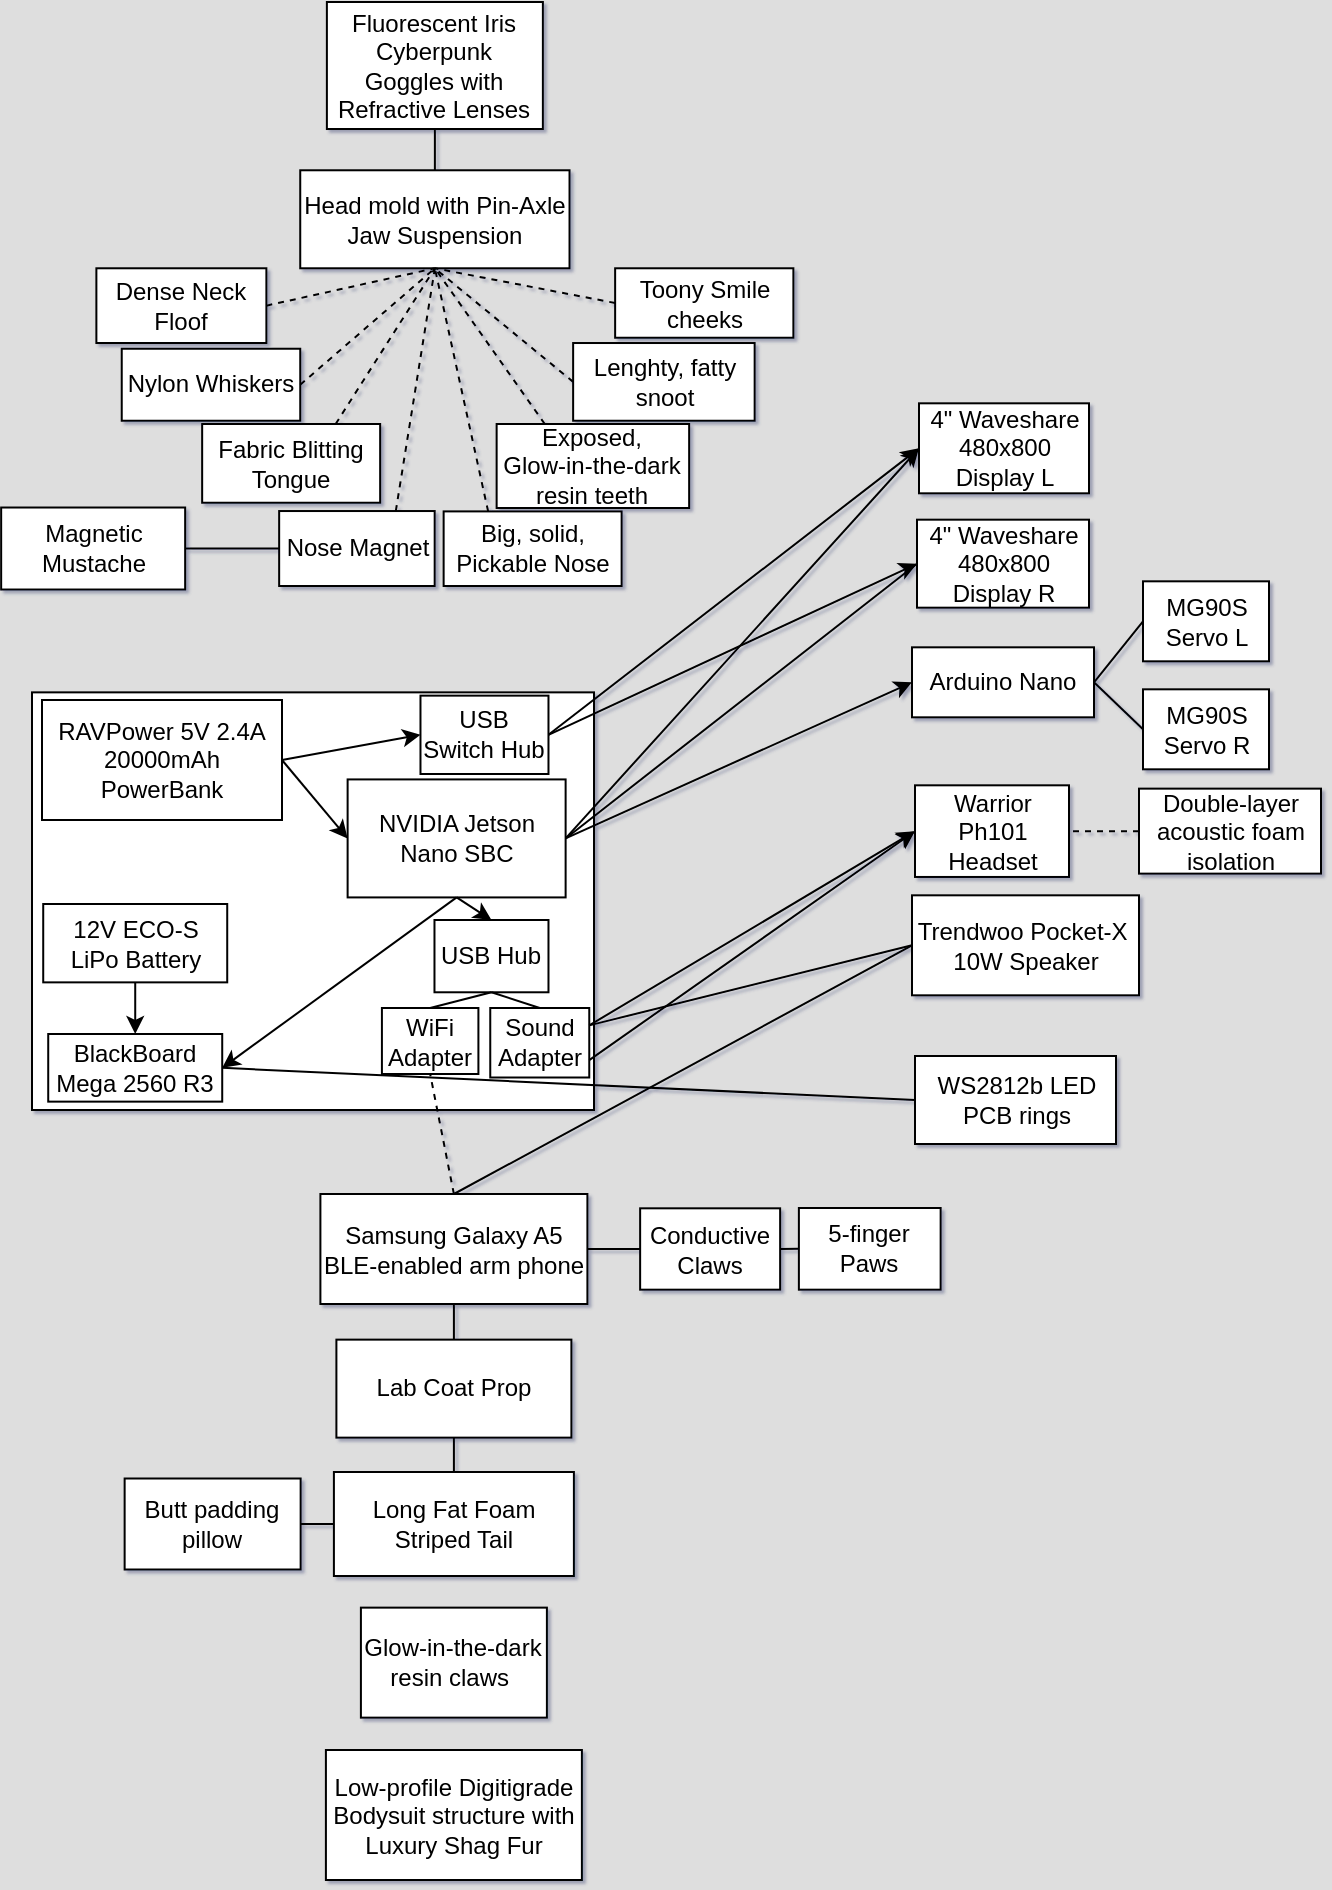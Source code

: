 <mxfile version="13.2.2" type="device"><diagram id="meEQKwicSAwc1KFZT5nb" name="Page-1"><mxGraphModel dx="868" dy="550" grid="0" gridSize="10" guides="1" tooltips="1" connect="1" arrows="1" fold="1" page="1" pageScale="1" pageWidth="827" pageHeight="1169" background="#DEDEDE" math="0" shadow="1"><root><mxCell id="0"/><mxCell id="1" parent="0"/><mxCell id="DGbpkix3uCbMqAGdI3nw-2" value="" style="rounded=0;whiteSpace=wrap;html=1;" parent="1" vertex="1"><mxGeometry x="115" y="427.18" width="281" height="208.82" as="geometry"/></mxCell><mxCell id="sJYIKFFBBBpRVcEcnY1A-2" value="NVIDIA Jetson Nano SBC" style="rounded=0;whiteSpace=wrap;html=1;" parent="1" vertex="1"><mxGeometry x="272.81" y="470.71" width="109" height="59" as="geometry"/></mxCell><mxCell id="sJYIKFFBBBpRVcEcnY1A-4" value="RAVPower 5V 2.4A&lt;br&gt;20000mAh PowerBank" style="rounded=0;whiteSpace=wrap;html=1;" parent="1" vertex="1"><mxGeometry x="120" y="431" width="120" height="60" as="geometry"/></mxCell><mxCell id="MiqG1OLB_oiA9NUDDggW-1" value="Trendwoo Pocket-X&amp;nbsp;&lt;br&gt;10W Speaker" style="rounded=0;whiteSpace=wrap;html=1;" parent="1" vertex="1"><mxGeometry x="555" y="528.66" width="113.5" height="50" as="geometry"/></mxCell><mxCell id="MiqG1OLB_oiA9NUDDggW-14" value="4&quot; Waveshare&lt;br&gt;480x800 Display L" style="rounded=0;whiteSpace=wrap;html=1;" parent="1" vertex="1"><mxGeometry x="558.5" y="282.66" width="85" height="45" as="geometry"/></mxCell><mxCell id="MiqG1OLB_oiA9NUDDggW-16" value="Warrior Ph101 Headset" style="rounded=0;whiteSpace=wrap;html=1;" parent="1" vertex="1"><mxGeometry x="556.5" y="473.66" width="77" height="45.82" as="geometry"/></mxCell><mxCell id="MiqG1OLB_oiA9NUDDggW-20" value="4&quot; Waveshare&lt;br&gt;480x800 Display R" style="rounded=0;whiteSpace=wrap;html=1;" parent="1" vertex="1"><mxGeometry x="557.5" y="340.84" width="86" height="44" as="geometry"/></mxCell><mxCell id="MiqG1OLB_oiA9NUDDggW-31" value="" style="endArrow=classic;html=1;entryX=0;entryY=0.5;entryDx=0;entryDy=0;exitX=1;exitY=0.5;exitDx=0;exitDy=0;" parent="1" source="sJYIKFFBBBpRVcEcnY1A-4" target="sJYIKFFBBBpRVcEcnY1A-2" edge="1"><mxGeometry width="50" height="50" relative="1" as="geometry"><mxPoint x="254.5" y="632.18" as="sourcePoint"/><mxPoint x="181.5" y="716.18" as="targetPoint"/></mxGeometry></mxCell><mxCell id="EwRE9bhfaP1bS0f3p2Km-1" value="Head mold with Pin-Axle Jaw Suspension" style="rounded=0;whiteSpace=wrap;html=1;" parent="1" vertex="1"><mxGeometry x="249.12" y="166.14" width="134.64" height="49" as="geometry"/></mxCell><mxCell id="d74oWjSoeUJaTprNm0ml-1" value="Sound Adapter" style="rounded=0;whiteSpace=wrap;html=1;" parent="1" vertex="1"><mxGeometry x="344.13" y="585.0" width="49.5" height="34.75" as="geometry"/></mxCell><mxCell id="1WqXuKTqIWCNE-_j3OdE-2" value="" style="endArrow=none;html=1;exitX=1;exitY=0.5;exitDx=0;exitDy=0;entryX=0;entryY=0.5;entryDx=0;entryDy=0;" parent="1" source="sJYIKFFBBBpRVcEcnY1A-2" target="MiqG1OLB_oiA9NUDDggW-20" edge="1"><mxGeometry width="50" height="50" relative="1" as="geometry"><mxPoint x="477" y="416" as="sourcePoint"/><mxPoint x="141" y="691" as="targetPoint"/></mxGeometry></mxCell><mxCell id="1WqXuKTqIWCNE-_j3OdE-3" value="" style="endArrow=classic;html=1;exitX=1;exitY=0.5;exitDx=0;exitDy=0;entryX=0;entryY=0.5;entryDx=0;entryDy=0;" parent="1" source="tlnqakFBp3Ho37KXmZqp-1" target="MiqG1OLB_oiA9NUDDggW-20" edge="1"><mxGeometry width="50" height="50" relative="1" as="geometry"><mxPoint x="91" y="741" as="sourcePoint"/><mxPoint x="141" y="691" as="targetPoint"/></mxGeometry></mxCell><mxCell id="Ozhnao1Kgd7wMi6BiEIW-4" value="Low-profile Digitigrade Bodysuit structure with Luxury Shag Fur" style="rounded=0;whiteSpace=wrap;html=1;" parent="1" vertex="1"><mxGeometry x="261.95" y="956" width="128" height="65" as="geometry"/></mxCell><mxCell id="DGbpkix3uCbMqAGdI3nw-13" value="Lab Coat Prop" style="rounded=0;whiteSpace=wrap;html=1;" parent="1" vertex="1"><mxGeometry x="267.2" y="750.82" width="117.5" height="49" as="geometry"/></mxCell><mxCell id="28AcZjOTteZiDZgUOdVm-1" value="" style="endArrow=classic;html=1;exitX=1;exitY=0.25;exitDx=0;exitDy=0;entryX=0;entryY=0.5;entryDx=0;entryDy=0;" parent="1" source="d74oWjSoeUJaTprNm0ml-1" target="MiqG1OLB_oiA9NUDDggW-16" edge="1"><mxGeometry width="50" height="50" relative="1" as="geometry"><mxPoint x="84" y="987.18" as="sourcePoint"/><mxPoint x="134" y="937.18" as="targetPoint"/></mxGeometry></mxCell><mxCell id="sT_HI0OkMNF5smvUSv7Q-1" value="" style="endArrow=classic;html=1;exitX=1;exitY=0.75;exitDx=0;exitDy=0;entryX=0;entryY=0.5;entryDx=0;entryDy=0;" parent="1" source="d74oWjSoeUJaTprNm0ml-1" target="MiqG1OLB_oiA9NUDDggW-16" edge="1"><mxGeometry width="50" height="50" relative="1" as="geometry"><mxPoint x="84" y="1058.18" as="sourcePoint"/><mxPoint x="578" y="568.18" as="targetPoint"/></mxGeometry></mxCell><mxCell id="xB7NIbq1R1IMoygo_GZn-1" value="BlackBoard Mega 2560 R3" style="rounded=0;whiteSpace=wrap;html=1;" parent="1" vertex="1"><mxGeometry x="123.11" y="598" width="87" height="33.82" as="geometry"/></mxCell><mxCell id="xB7NIbq1R1IMoygo_GZn-2" value="" style="endArrow=classic;html=1;exitX=0.5;exitY=1;exitDx=0;exitDy=0;entryX=1;entryY=0.5;entryDx=0;entryDy=0;" parent="1" source="sJYIKFFBBBpRVcEcnY1A-2" target="xB7NIbq1R1IMoygo_GZn-1" edge="1"><mxGeometry width="50" height="50" relative="1" as="geometry"><mxPoint x="82.74" y="980.68" as="sourcePoint"/><mxPoint x="132.74" y="930.68" as="targetPoint"/></mxGeometry></mxCell><mxCell id="xB7NIbq1R1IMoygo_GZn-3" value="" style="endArrow=none;dashed=1;html=1;entryX=1;entryY=0.5;entryDx=0;entryDy=0;exitX=0;exitY=0.5;exitDx=0;exitDy=0;" parent="1" source="xB7NIbq1R1IMoygo_GZn-4" target="MiqG1OLB_oiA9NUDDggW-16" edge="1"><mxGeometry width="50" height="50" relative="1" as="geometry"><mxPoint x="652" y="472.1" as="sourcePoint"/><mxPoint x="94" y="856.1" as="targetPoint"/></mxGeometry></mxCell><mxCell id="xB7NIbq1R1IMoygo_GZn-4" value="Double-layer acoustic foam isolation" style="rounded=0;whiteSpace=wrap;html=1;" parent="1" vertex="1"><mxGeometry x="668.5" y="475.32" width="91" height="42.5" as="geometry"/></mxCell><mxCell id="Nwgi6No1Y5rALYJXFBc9-3" value="WS2812b LED PCB rings" style="rounded=0;whiteSpace=wrap;html=1;" parent="1" vertex="1"><mxGeometry x="556.5" y="609.0" width="100.5" height="44" as="geometry"/></mxCell><mxCell id="Nwgi6No1Y5rALYJXFBc9-7" value="" style="endArrow=none;html=1;entryX=1;entryY=0.5;entryDx=0;entryDy=0;exitX=0;exitY=0.5;exitDx=0;exitDy=0;" parent="1" source="Nwgi6No1Y5rALYJXFBc9-3" target="xB7NIbq1R1IMoygo_GZn-1" edge="1"><mxGeometry width="50" height="50" relative="1" as="geometry"><mxPoint x="33.5" y="899.37" as="sourcePoint"/><mxPoint x="83.5" y="849.37" as="targetPoint"/></mxGeometry></mxCell><mxCell id="SbJKU-Y2Ye1dmVYDqHo5-1" value="Glow-in-the-dark resin claws&amp;nbsp;" style="rounded=0;whiteSpace=wrap;html=1;" parent="1" vertex="1"><mxGeometry x="279.45" y="884.82" width="93" height="55" as="geometry"/></mxCell><mxCell id="H9GIjnEAIh9E3dcZyppp-1" value="Nylon Whiskers" style="rounded=0;whiteSpace=wrap;html=1;" parent="1" vertex="1"><mxGeometry x="159.87" y="255.37" width="89.25" height="36" as="geometry"/></mxCell><mxCell id="G8CKnrLTyZzQH0mxdqqO-1" value="Long Fat Foam Striped Tail" style="rounded=0;whiteSpace=wrap;html=1;" parent="1" vertex="1"><mxGeometry x="265.95" y="817" width="120" height="52" as="geometry"/></mxCell><mxCell id="5ehBXQJCV_ktka_rZLjv-2" value="Fluorescent Iris Cyberpunk &lt;br&gt;Goggles with Refractive Lenses" style="rounded=0;whiteSpace=wrap;html=1;" parent="1" vertex="1"><mxGeometry x="262.44" y="82" width="108" height="63.51" as="geometry"/></mxCell><mxCell id="5ehBXQJCV_ktka_rZLjv-3" value="" style="endArrow=classic;html=1;exitX=1;exitY=0.5;exitDx=0;exitDy=0;entryX=0;entryY=0.5;entryDx=0;entryDy=0;" parent="1" source="sJYIKFFBBBpRVcEcnY1A-2" target="MiqG1OLB_oiA9NUDDggW-14" edge="1"><mxGeometry width="50" height="50" relative="1" as="geometry"><mxPoint x="88" y="1035" as="sourcePoint"/><mxPoint x="138" y="985" as="targetPoint"/></mxGeometry></mxCell><mxCell id="mjT4M5Ip4WEiN_Ukw4vy-4" value="Big, solid, Pickable Nose" style="rounded=0;whiteSpace=wrap;html=1;" parent="1" vertex="1"><mxGeometry x="320.82" y="336.7" width="89" height="37.3" as="geometry"/></mxCell><mxCell id="b1oqq4FJI2QccXOFWXnQ-3" value="" style="endArrow=none;dashed=1;html=1;entryX=0.5;entryY=1;entryDx=0;entryDy=0;exitX=1;exitY=0.5;exitDx=0;exitDy=0;" parent="1" source="H9GIjnEAIh9E3dcZyppp-1" target="EwRE9bhfaP1bS0f3p2Km-1" edge="1"><mxGeometry width="50" height="50" relative="1" as="geometry"><mxPoint x="10.69" y="1033.39" as="sourcePoint"/><mxPoint x="60.69" y="983.39" as="targetPoint"/></mxGeometry></mxCell><mxCell id="b1oqq4FJI2QccXOFWXnQ-6" value="" style="endArrow=none;dashed=1;html=1;entryX=0.5;entryY=1;entryDx=0;entryDy=0;exitX=0.25;exitY=0;exitDx=0;exitDy=0;" parent="1" source="mjT4M5Ip4WEiN_Ukw4vy-4" target="EwRE9bhfaP1bS0f3p2Km-1" edge="1"><mxGeometry width="50" height="50" relative="1" as="geometry"><mxPoint x="316.44" y="332" as="sourcePoint"/><mxPoint x="60.69" y="983.39" as="targetPoint"/></mxGeometry></mxCell><mxCell id="l3iReEpkzlMMZ4JEiKjo-1" value="Arduino Nano" style="rounded=0;whiteSpace=wrap;html=1;" parent="1" vertex="1"><mxGeometry x="555" y="404.66" width="91" height="35" as="geometry"/></mxCell><mxCell id="l3iReEpkzlMMZ4JEiKjo-5" value="" style="endArrow=classic;html=1;exitX=1;exitY=0.5;exitDx=0;exitDy=0;entryX=0;entryY=0.5;entryDx=0;entryDy=0;" parent="1" source="sJYIKFFBBBpRVcEcnY1A-2" target="l3iReEpkzlMMZ4JEiKjo-1" edge="1"><mxGeometry width="50" height="50" relative="1" as="geometry"><mxPoint x="96" y="1075.18" as="sourcePoint"/><mxPoint x="146" y="1025.18" as="targetPoint"/></mxGeometry></mxCell><mxCell id="l3iReEpkzlMMZ4JEiKjo-6" value="MG90S Servo L" style="rounded=0;whiteSpace=wrap;html=1;" parent="1" vertex="1"><mxGeometry x="670.5" y="371.66" width="63" height="40" as="geometry"/></mxCell><mxCell id="l3iReEpkzlMMZ4JEiKjo-7" value="MG90S Servo R" style="rounded=0;whiteSpace=wrap;html=1;" parent="1" vertex="1"><mxGeometry x="670.5" y="425.66" width="63" height="40" as="geometry"/></mxCell><mxCell id="l3iReEpkzlMMZ4JEiKjo-9" value="" style="endArrow=none;html=1;entryX=1;entryY=0.5;entryDx=0;entryDy=0;exitX=0;exitY=0.5;exitDx=0;exitDy=0;" parent="1" source="l3iReEpkzlMMZ4JEiKjo-7" target="l3iReEpkzlMMZ4JEiKjo-1" edge="1"><mxGeometry width="50" height="50" relative="1" as="geometry"><mxPoint x="111" y="1024.66" as="sourcePoint"/><mxPoint x="650" y="423.66" as="targetPoint"/></mxGeometry></mxCell><mxCell id="l3iReEpkzlMMZ4JEiKjo-10" value="" style="endArrow=none;html=1;exitX=1;exitY=0.5;exitDx=0;exitDy=0;entryX=0;entryY=0.5;entryDx=0;entryDy=0;" parent="1" source="l3iReEpkzlMMZ4JEiKjo-1" target="l3iReEpkzlMMZ4JEiKjo-6" edge="1"><mxGeometry width="50" height="50" relative="1" as="geometry"><mxPoint x="654" y="378.48" as="sourcePoint"/><mxPoint x="165" y="929.48" as="targetPoint"/></mxGeometry></mxCell><mxCell id="jllxHu10YHPrvjv_D6Jr-1" value="Exposed, &lt;br&gt;Glow-in-the-dark resin teeth" style="rounded=0;whiteSpace=wrap;html=1;" parent="1" vertex="1"><mxGeometry x="347.32" y="293" width="96.26" height="42" as="geometry"/></mxCell><mxCell id="jllxHu10YHPrvjv_D6Jr-2" value="" style="endArrow=none;dashed=1;html=1;entryX=0.5;entryY=1;entryDx=0;entryDy=0;exitX=0;exitY=0.5;exitDx=0;exitDy=0;" parent="1" source="5JQdDNbhI9t4MgjS91Dg-2" target="EwRE9bhfaP1bS0f3p2Km-1" edge="1"><mxGeometry width="50" height="50" relative="1" as="geometry"><mxPoint x="120.19" y="1016.51" as="sourcePoint"/><mxPoint x="324.19" y="234.51" as="targetPoint"/></mxGeometry></mxCell><mxCell id="1nplpBPKuo-pAkyZSkpJ-1" value="Dense Neck Floof" style="rounded=0;whiteSpace=wrap;html=1;" parent="1" vertex="1"><mxGeometry x="147.19" y="215.14" width="85" height="37.37" as="geometry"/></mxCell><mxCell id="1nplpBPKuo-pAkyZSkpJ-2" value="" style="endArrow=none;dashed=1;html=1;entryX=0.5;entryY=1;entryDx=0;entryDy=0;exitX=1;exitY=0.5;exitDx=0;exitDy=0;" parent="1" source="1nplpBPKuo-pAkyZSkpJ-1" target="EwRE9bhfaP1bS0f3p2Km-1" edge="1"><mxGeometry width="50" height="50" relative="1" as="geometry"><mxPoint x="415.19" y="372.51" as="sourcePoint"/><mxPoint x="465.19" y="322.51" as="targetPoint"/></mxGeometry></mxCell><mxCell id="1nplpBPKuo-pAkyZSkpJ-6" value="" style="endArrow=none;html=1;entryX=0.5;entryY=1;entryDx=0;entryDy=0;exitX=0.5;exitY=0;exitDx=0;exitDy=0;" parent="1" source="EwRE9bhfaP1bS0f3p2Km-1" target="5ehBXQJCV_ktka_rZLjv-2" edge="1"><mxGeometry width="50" height="50" relative="1" as="geometry"><mxPoint x="477.19" y="290.51" as="sourcePoint"/><mxPoint x="316.44" y="144.51" as="targetPoint"/></mxGeometry></mxCell><mxCell id="kQMwqZ_lqnedztUbRNcj-1" value="Fabric Blitting Tongue" style="rounded=0;whiteSpace=wrap;html=1;" parent="1" vertex="1"><mxGeometry x="200.08" y="293" width="89" height="39.37" as="geometry"/></mxCell><mxCell id="kQMwqZ_lqnedztUbRNcj-2" value="" style="endArrow=none;dashed=1;html=1;entryX=0.5;entryY=1;entryDx=0;entryDy=0;exitX=0.75;exitY=0;exitDx=0;exitDy=0;" parent="1" source="kQMwqZ_lqnedztUbRNcj-1" target="EwRE9bhfaP1bS0f3p2Km-1" edge="1"><mxGeometry width="50" height="50" relative="1" as="geometry"><mxPoint x="415.19" y="272.51" as="sourcePoint"/><mxPoint x="465.19" y="222.51" as="targetPoint"/></mxGeometry></mxCell><mxCell id="mBO-9hLZOUBeBoBWAcDw-1" value="Samsung Galaxy A5 BLE-enabled arm phone" style="rounded=0;whiteSpace=wrap;html=1;" parent="1" vertex="1"><mxGeometry x="259.2" y="678" width="133.5" height="55" as="geometry"/></mxCell><mxCell id="xO1Hjzes8Y6__K4B7noJ-2" value="5-finger&lt;br&gt;Paws" style="rounded=0;whiteSpace=wrap;html=1;" parent="1" vertex="1"><mxGeometry x="498.44" y="685" width="70.88" height="40.84" as="geometry"/></mxCell><mxCell id="MpXPr_B5Rq4c0HYDi2go-1" value="12V ECO-S LiPo Battery" style="rounded=0;whiteSpace=wrap;html=1;" parent="1" vertex="1"><mxGeometry x="120.61" y="533" width="92" height="39.18" as="geometry"/></mxCell><mxCell id="MpXPr_B5Rq4c0HYDi2go-2" value="" style="endArrow=classic;html=1;exitX=0.5;exitY=1;exitDx=0;exitDy=0;entryX=0.5;entryY=0;entryDx=0;entryDy=0;" parent="1" source="MpXPr_B5Rq4c0HYDi2go-1" target="xB7NIbq1R1IMoygo_GZn-1" edge="1"><mxGeometry width="50" height="50" relative="1" as="geometry"><mxPoint x="383" y="621.18" as="sourcePoint"/><mxPoint x="433" y="571.18" as="targetPoint"/></mxGeometry></mxCell><mxCell id="3gZyn0AzLIpGa5-qudjT-2" value="Butt padding pillow" style="rounded=0;whiteSpace=wrap;html=1;" parent="1" vertex="1"><mxGeometry x="161.32" y="820.25" width="88" height="45.5" as="geometry"/></mxCell><mxCell id="3gZyn0AzLIpGa5-qudjT-3" value="" style="endArrow=none;html=1;exitX=1;exitY=0.5;exitDx=0;exitDy=0;entryX=0;entryY=0.5;entryDx=0;entryDy=0;" parent="1" source="3gZyn0AzLIpGa5-qudjT-2" target="G8CKnrLTyZzQH0mxdqqO-1" edge="1"><mxGeometry width="50" height="50" relative="1" as="geometry"><mxPoint x="454.71" y="823" as="sourcePoint"/><mxPoint x="504.71" y="773" as="targetPoint"/></mxGeometry></mxCell><mxCell id="5JQdDNbhI9t4MgjS91Dg-1" value="Toony Smile cheeks" style="rounded=0;whiteSpace=wrap;html=1;" parent="1" vertex="1"><mxGeometry x="406.57" y="215.14" width="89.12" height="34.73" as="geometry"/></mxCell><mxCell id="5JQdDNbhI9t4MgjS91Dg-2" value="Lenghty, fatty snoot" style="rounded=0;whiteSpace=wrap;html=1;" parent="1" vertex="1"><mxGeometry x="385.57" y="252.51" width="90.76" height="38.86" as="geometry"/></mxCell><mxCell id="5JQdDNbhI9t4MgjS91Dg-3" value="" style="endArrow=none;dashed=1;html=1;entryX=0.5;entryY=1;entryDx=0;entryDy=0;exitX=0;exitY=0.5;exitDx=0;exitDy=0;" parent="1" source="5JQdDNbhI9t4MgjS91Dg-1" target="EwRE9bhfaP1bS0f3p2Km-1" edge="1"><mxGeometry width="50" height="50" relative="1" as="geometry"><mxPoint x="434.58" y="433" as="sourcePoint"/><mxPoint x="484.58" y="383" as="targetPoint"/></mxGeometry></mxCell><mxCell id="5JQdDNbhI9t4MgjS91Dg-4" value="" style="endArrow=none;dashed=1;html=1;exitX=0.25;exitY=0;exitDx=0;exitDy=0;entryX=0.5;entryY=1;entryDx=0;entryDy=0;" parent="1" source="jllxHu10YHPrvjv_D6Jr-1" target="EwRE9bhfaP1bS0f3p2Km-1" edge="1"><mxGeometry width="50" height="50" relative="1" as="geometry"><mxPoint x="434.58" y="433" as="sourcePoint"/><mxPoint x="315.58" y="212" as="targetPoint"/></mxGeometry></mxCell><mxCell id="rE0cDdySXok4fLTe8Y0s-3" value="Nose Magnet" style="rounded=0;whiteSpace=wrap;html=1;" parent="1" vertex="1"><mxGeometry x="238.58" y="336.52" width="77.76" height="37.48" as="geometry"/></mxCell><mxCell id="rE0cDdySXok4fLTe8Y0s-4" value="" style="endArrow=none;dashed=1;html=1;entryX=0.5;entryY=1;entryDx=0;entryDy=0;exitX=0.75;exitY=0;exitDx=0;exitDy=0;" parent="1" source="rE0cDdySXok4fLTe8Y0s-3" target="EwRE9bhfaP1bS0f3p2Km-1" edge="1"><mxGeometry width="50" height="50" relative="1" as="geometry"><mxPoint x="350.58" y="375" as="sourcePoint"/><mxPoint x="400.58" y="325" as="targetPoint"/></mxGeometry></mxCell><mxCell id="rE0cDdySXok4fLTe8Y0s-5" value="Magnetic Mustache" style="rounded=0;whiteSpace=wrap;html=1;" parent="1" vertex="1"><mxGeometry x="99.58" y="334.76" width="92" height="41" as="geometry"/></mxCell><mxCell id="rE0cDdySXok4fLTe8Y0s-6" value="" style="endArrow=none;html=1;exitX=1;exitY=0.5;exitDx=0;exitDy=0;entryX=0;entryY=0.5;entryDx=0;entryDy=0;" parent="1" source="rE0cDdySXok4fLTe8Y0s-5" target="rE0cDdySXok4fLTe8Y0s-3" edge="1"><mxGeometry width="50" height="50" relative="1" as="geometry"><mxPoint x="423.58" y="429" as="sourcePoint"/><mxPoint x="473.58" y="379" as="targetPoint"/></mxGeometry></mxCell><mxCell id="3gJ2p7w37K4LbGNeyjF7-3" value="" style="endArrow=none;html=1;entryX=0.5;entryY=1;entryDx=0;entryDy=0;exitX=0.5;exitY=0;exitDx=0;exitDy=0;" parent="1" source="G8CKnrLTyZzQH0mxdqqO-1" target="DGbpkix3uCbMqAGdI3nw-13" edge="1"><mxGeometry width="50" height="50" relative="1" as="geometry"><mxPoint x="466.71" y="857.82" as="sourcePoint"/><mxPoint x="516.71" y="807.82" as="targetPoint"/></mxGeometry></mxCell><mxCell id="3gJ2p7w37K4LbGNeyjF7-4" value="" style="endArrow=none;html=1;entryX=0.5;entryY=1;entryDx=0;entryDy=0;exitX=0.5;exitY=0;exitDx=0;exitDy=0;" parent="1" source="DGbpkix3uCbMqAGdI3nw-13" target="mBO-9hLZOUBeBoBWAcDw-1" edge="1"><mxGeometry width="50" height="50" relative="1" as="geometry"><mxPoint x="466.71" y="757.82" as="sourcePoint"/><mxPoint x="516.71" y="707.82" as="targetPoint"/></mxGeometry></mxCell><mxCell id="RNzUeTDi_I4CX30dIOAC-2" value="" style="endArrow=none;html=1;exitX=1;exitY=0.25;exitDx=0;exitDy=0;entryX=0;entryY=0.5;entryDx=0;entryDy=0;" parent="1" source="d74oWjSoeUJaTprNm0ml-1" target="MiqG1OLB_oiA9NUDDggW-1" edge="1"><mxGeometry width="50" height="50" relative="1" as="geometry"><mxPoint x="387" y="689" as="sourcePoint"/><mxPoint x="437" y="639" as="targetPoint"/></mxGeometry></mxCell><mxCell id="RNzUeTDi_I4CX30dIOAC-3" value="" style="endArrow=none;html=1;exitX=0.5;exitY=0;exitDx=0;exitDy=0;entryX=0;entryY=0.5;entryDx=0;entryDy=0;" parent="1" source="mBO-9hLZOUBeBoBWAcDw-1" target="MiqG1OLB_oiA9NUDDggW-1" edge="1"><mxGeometry width="50" height="50" relative="1" as="geometry"><mxPoint x="387" y="689" as="sourcePoint"/><mxPoint x="437" y="639" as="targetPoint"/></mxGeometry></mxCell><mxCell id="Go469ZPybtOP6rE_uH8v-1" value="USB Hub" style="rounded=0;whiteSpace=wrap;html=1;" parent="1" vertex="1"><mxGeometry x="316.24" y="541.0" width="57" height="36.14" as="geometry"/></mxCell><mxCell id="Go469ZPybtOP6rE_uH8v-2" value="" style="endArrow=classic;html=1;exitX=0.5;exitY=1;exitDx=0;exitDy=0;entryX=0.5;entryY=0;entryDx=0;entryDy=0;" parent="1" source="sJYIKFFBBBpRVcEcnY1A-2" target="Go469ZPybtOP6rE_uH8v-1" edge="1"><mxGeometry width="50" height="50" relative="1" as="geometry"><mxPoint x="414" y="497" as="sourcePoint"/><mxPoint x="464" y="447" as="targetPoint"/></mxGeometry></mxCell><mxCell id="Go469ZPybtOP6rE_uH8v-3" value="" style="endArrow=none;html=1;entryX=0.5;entryY=1;entryDx=0;entryDy=0;exitX=0.5;exitY=0;exitDx=0;exitDy=0;" parent="1" source="d74oWjSoeUJaTprNm0ml-1" target="Go469ZPybtOP6rE_uH8v-1" edge="1"><mxGeometry width="50" height="50" relative="1" as="geometry"><mxPoint x="414" y="497" as="sourcePoint"/><mxPoint x="464" y="447" as="targetPoint"/></mxGeometry></mxCell><mxCell id="0xM1jMF4DC0OQ7RbYggz-1" value="Conductive Claws" style="rounded=0;whiteSpace=wrap;html=1;" parent="1" vertex="1"><mxGeometry x="419.07" y="685.16" width="70" height="40.68" as="geometry"/></mxCell><mxCell id="0xM1jMF4DC0OQ7RbYggz-4" value="" style="endArrow=none;html=1;exitX=1;exitY=0.5;exitDx=0;exitDy=0;entryX=0;entryY=0.5;entryDx=0;entryDy=0;" parent="1" source="mBO-9hLZOUBeBoBWAcDw-1" target="0xM1jMF4DC0OQ7RbYggz-1" edge="1"><mxGeometry width="50" height="50" relative="1" as="geometry"><mxPoint x="421.32" y="701" as="sourcePoint"/><mxPoint x="471.32" y="651" as="targetPoint"/></mxGeometry></mxCell><mxCell id="0xM1jMF4DC0OQ7RbYggz-5" value="" style="endArrow=none;html=1;entryX=0;entryY=0.5;entryDx=0;entryDy=0;exitX=1;exitY=0.5;exitDx=0;exitDy=0;" parent="1" source="0xM1jMF4DC0OQ7RbYggz-1" target="xO1Hjzes8Y6__K4B7noJ-2" edge="1"><mxGeometry width="50" height="50" relative="1" as="geometry"><mxPoint x="493.32" y="713" as="sourcePoint"/><mxPoint x="471.32" y="651" as="targetPoint"/></mxGeometry></mxCell><mxCell id="xTtfkzUCmebsJDoTnwVF-2" value="WiFi Adapter" style="rounded=0;whiteSpace=wrap;html=1;" parent="1" vertex="1"><mxGeometry x="289.96" y="585" width="48.24" height="33" as="geometry"/></mxCell><mxCell id="xTtfkzUCmebsJDoTnwVF-3" value="" style="endArrow=none;html=1;entryX=0.5;entryY=1;entryDx=0;entryDy=0;exitX=0.5;exitY=0;exitDx=0;exitDy=0;" parent="1" source="xTtfkzUCmebsJDoTnwVF-2" target="Go469ZPybtOP6rE_uH8v-1" edge="1"><mxGeometry width="50" height="50" relative="1" as="geometry"><mxPoint x="385" y="595" as="sourcePoint"/><mxPoint x="435" y="545" as="targetPoint"/></mxGeometry></mxCell><mxCell id="xTtfkzUCmebsJDoTnwVF-5" value="" style="endArrow=none;dashed=1;html=1;exitX=0.5;exitY=0;exitDx=0;exitDy=0;entryX=0.5;entryY=1;entryDx=0;entryDy=0;" parent="1" source="mBO-9hLZOUBeBoBWAcDw-1" target="xTtfkzUCmebsJDoTnwVF-2" edge="1"><mxGeometry width="50" height="50" relative="1" as="geometry"><mxPoint x="385" y="664" as="sourcePoint"/><mxPoint x="435" y="614" as="targetPoint"/></mxGeometry></mxCell><mxCell id="tlnqakFBp3Ho37KXmZqp-1" value="USB Switch Hub" style="rounded=0;whiteSpace=wrap;html=1;" parent="1" vertex="1"><mxGeometry x="309.24" y="428.82" width="64" height="39.18" as="geometry"/></mxCell><mxCell id="tlnqakFBp3Ho37KXmZqp-2" value="" style="endArrow=classic;html=1;exitX=1;exitY=0.5;exitDx=0;exitDy=0;entryX=0;entryY=0.5;entryDx=0;entryDy=0;" parent="1" source="sJYIKFFBBBpRVcEcnY1A-4" target="tlnqakFBp3Ho37KXmZqp-1" edge="1"><mxGeometry width="50" height="50" relative="1" as="geometry"><mxPoint x="240" y="461" as="sourcePoint"/><mxPoint x="547.5" y="391.18" as="targetPoint"/></mxGeometry></mxCell><mxCell id="tlnqakFBp3Ho37KXmZqp-3" value="" style="endArrow=classic;html=1;exitX=1;exitY=0.5;exitDx=0;exitDy=0;entryX=0;entryY=0.5;entryDx=0;entryDy=0;" parent="1" source="tlnqakFBp3Ho37KXmZqp-1" target="MiqG1OLB_oiA9NUDDggW-14" edge="1"><mxGeometry width="50" height="50" relative="1" as="geometry"><mxPoint x="311" y="564" as="sourcePoint"/><mxPoint x="361" y="514" as="targetPoint"/></mxGeometry></mxCell></root></mxGraphModel></diagram></mxfile>